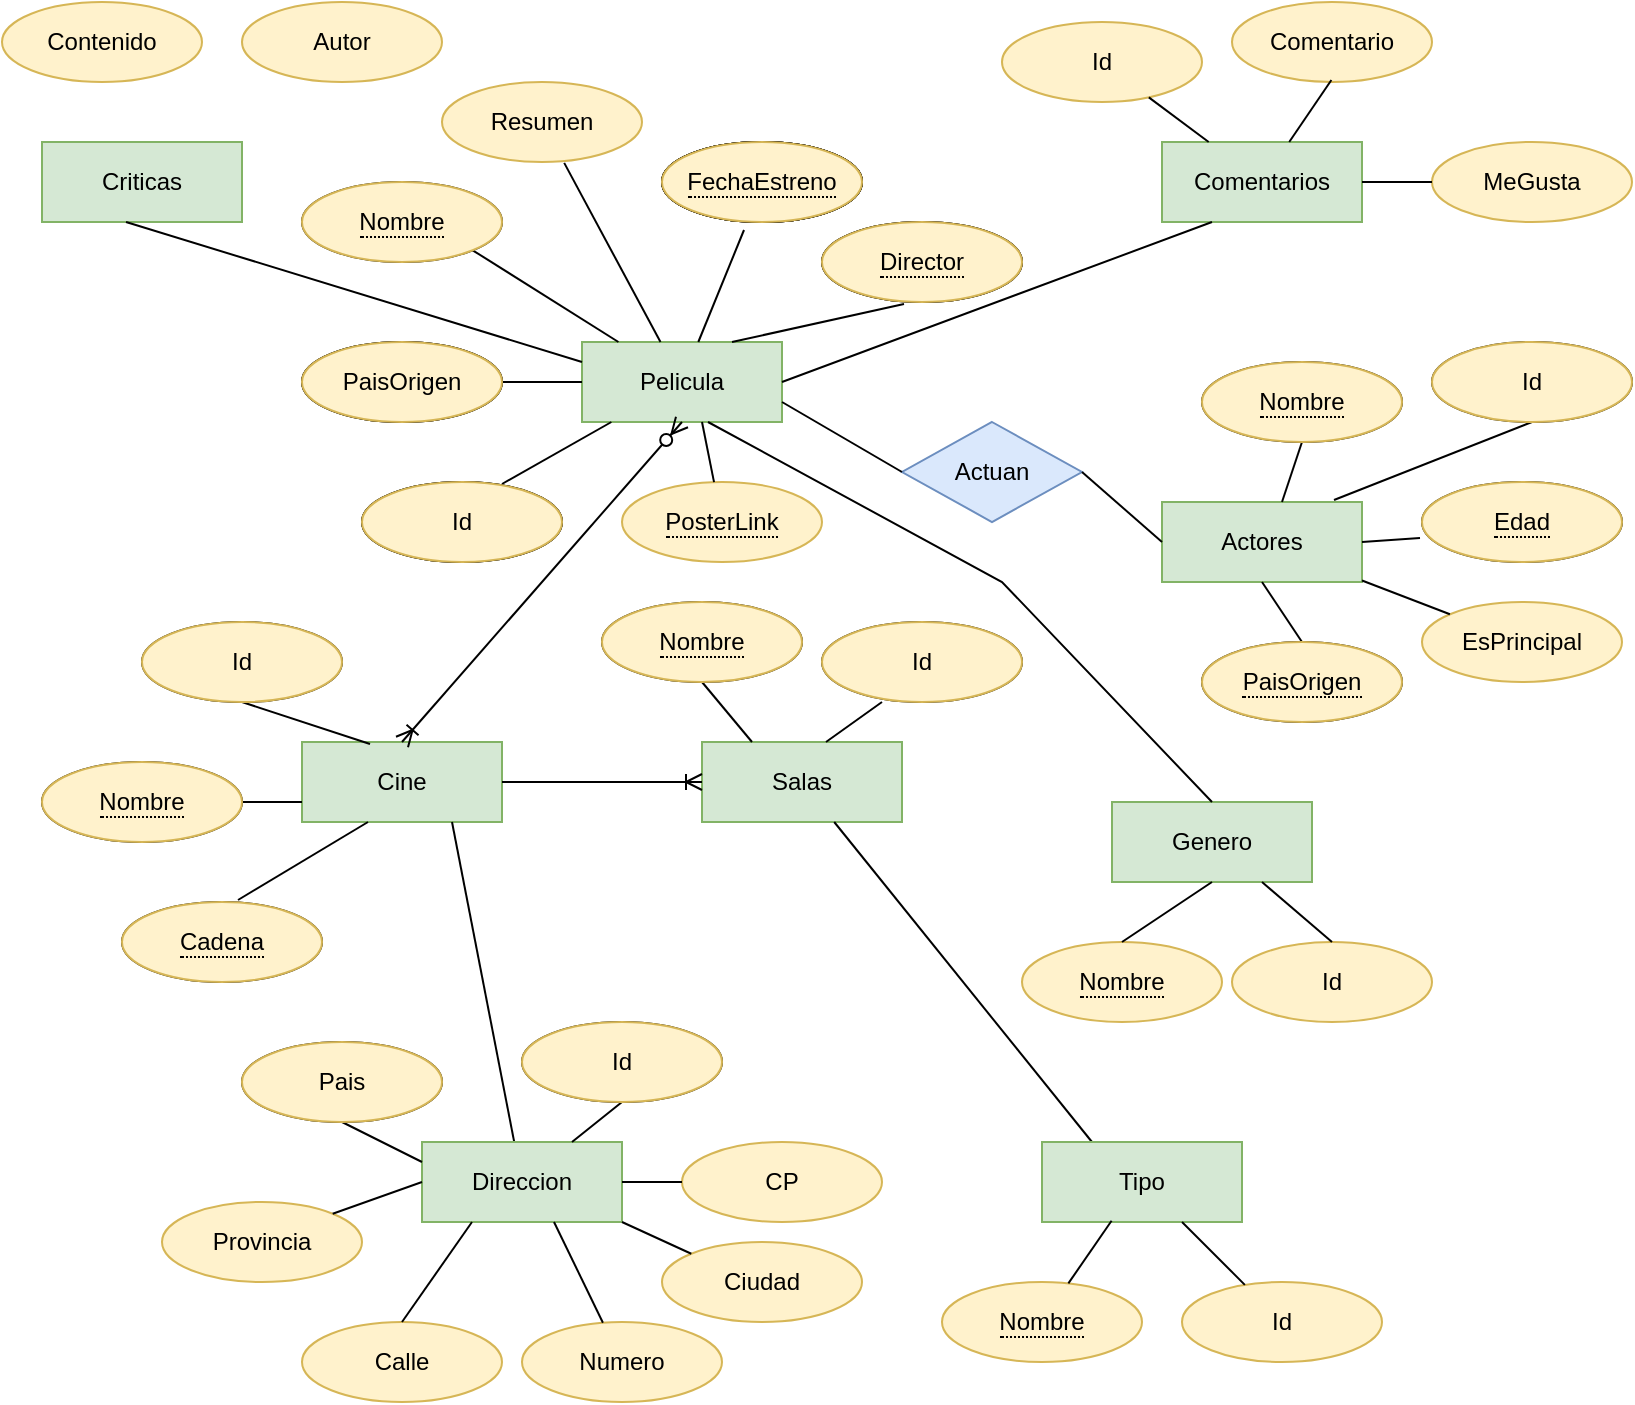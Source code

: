 <mxfile version="20.8.13" type="google"><diagram id="R2lEEEUBdFMjLlhIrx00" name="Page-1"><mxGraphModel dx="787" dy="492" grid="1" gridSize="10" guides="1" tooltips="1" connect="1" arrows="1" fold="1" page="1" pageScale="1" pageWidth="850" pageHeight="1100" math="0" shadow="0" extFonts="Permanent Marker^https://fonts.googleapis.com/css?family=Permanent+Marker"><root><mxCell id="0"/><mxCell id="1" parent="0"/><mxCell id="tJHlunaHGwE3_z8lCXSF-1" value="Pelicula" style="whiteSpace=wrap;html=1;align=center;fillColor=#d5e8d4;strokeColor=#82b366;" parent="1" vertex="1"><mxGeometry x="290" y="230" width="100" height="40" as="geometry"/></mxCell><mxCell id="tJHlunaHGwE3_z8lCXSF-3" value="&lt;span style=&quot;border-bottom: 1px dotted&quot;&gt;FechaEstreno&lt;/span&gt;" style="ellipse;whiteSpace=wrap;html=1;align=center;" parent="1" vertex="1"><mxGeometry x="330" y="130" width="100" height="40" as="geometry"/></mxCell><mxCell id="tJHlunaHGwE3_z8lCXSF-5" value="" style="endArrow=none;html=1;rounded=0;exitX=1;exitY=1;exitDx=0;exitDy=0;" parent="1" source="tJHlunaHGwE3_z8lCXSF-91" target="tJHlunaHGwE3_z8lCXSF-1" edge="1"><mxGeometry relative="1" as="geometry"><mxPoint x="270" y="190.0" as="sourcePoint"/><mxPoint x="610" y="280" as="targetPoint"/></mxGeometry></mxCell><mxCell id="tJHlunaHGwE3_z8lCXSF-7" value="" style="endArrow=none;html=1;rounded=0;exitX=0.41;exitY=1.1;exitDx=0;exitDy=0;exitPerimeter=0;" parent="1" source="tJHlunaHGwE3_z8lCXSF-3" target="tJHlunaHGwE3_z8lCXSF-1" edge="1"><mxGeometry relative="1" as="geometry"><mxPoint x="450" y="280" as="sourcePoint"/><mxPoint x="610" y="280" as="targetPoint"/></mxGeometry></mxCell><mxCell id="tJHlunaHGwE3_z8lCXSF-8" value="&lt;span style=&quot;border-bottom: 1px dotted&quot;&gt;Director&lt;/span&gt;" style="ellipse;whiteSpace=wrap;html=1;align=center;" parent="1" vertex="1"><mxGeometry x="410" y="170" width="100" height="40" as="geometry"/></mxCell><mxCell id="tJHlunaHGwE3_z8lCXSF-9" value="" style="endArrow=none;html=1;rounded=0;exitX=0.41;exitY=1.025;exitDx=0;exitDy=0;exitPerimeter=0;entryX=0.75;entryY=0;entryDx=0;entryDy=0;" parent="1" source="tJHlunaHGwE3_z8lCXSF-8" target="tJHlunaHGwE3_z8lCXSF-1" edge="1"><mxGeometry relative="1" as="geometry"><mxPoint x="450" y="280" as="sourcePoint"/><mxPoint x="610" y="280" as="targetPoint"/></mxGeometry></mxCell><mxCell id="tJHlunaHGwE3_z8lCXSF-11" value="Actores" style="whiteSpace=wrap;html=1;align=center;fillColor=#d5e8d4;strokeColor=#82b366;" parent="1" vertex="1"><mxGeometry x="580" y="310" width="100" height="40" as="geometry"/></mxCell><mxCell id="tJHlunaHGwE3_z8lCXSF-13" value="&lt;span style=&quot;border-bottom: 1px dotted&quot;&gt;Nombre&lt;/span&gt;" style="ellipse;whiteSpace=wrap;html=1;align=center;" parent="1" vertex="1"><mxGeometry x="600" y="240" width="100" height="40" as="geometry"/></mxCell><mxCell id="tJHlunaHGwE3_z8lCXSF-14" value="&lt;span style=&quot;border-bottom: 1px dotted&quot;&gt;Edad&lt;/span&gt;" style="ellipse;whiteSpace=wrap;html=1;align=center;" parent="1" vertex="1"><mxGeometry x="710" y="300" width="100" height="40" as="geometry"/></mxCell><mxCell id="tJHlunaHGwE3_z8lCXSF-15" value="&lt;span style=&quot;border-bottom: 1px dotted&quot;&gt;PaisOrigen&lt;/span&gt;" style="ellipse;whiteSpace=wrap;html=1;align=center;" parent="1" vertex="1"><mxGeometry x="600" y="380" width="100" height="40" as="geometry"/></mxCell><mxCell id="tJHlunaHGwE3_z8lCXSF-16" value="" style="endArrow=none;html=1;rounded=0;exitX=0.5;exitY=1;exitDx=0;exitDy=0;" parent="1" edge="1"><mxGeometry relative="1" as="geometry"><mxPoint x="650" y="280" as="sourcePoint"/><mxPoint x="640" y="310" as="targetPoint"/></mxGeometry></mxCell><mxCell id="tJHlunaHGwE3_z8lCXSF-17" value="" style="endArrow=none;html=1;rounded=0;entryX=-0.01;entryY=0.7;entryDx=0;entryDy=0;entryPerimeter=0;exitX=1;exitY=0.5;exitDx=0;exitDy=0;" parent="1" source="tJHlunaHGwE3_z8lCXSF-11" target="tJHlunaHGwE3_z8lCXSF-14" edge="1"><mxGeometry relative="1" as="geometry"><mxPoint x="480" y="310" as="sourcePoint"/><mxPoint x="640" y="310" as="targetPoint"/></mxGeometry></mxCell><mxCell id="tJHlunaHGwE3_z8lCXSF-18" value="" style="endArrow=none;html=1;rounded=0;entryX=0.5;entryY=1;entryDx=0;entryDy=0;exitX=0.5;exitY=0;exitDx=0;exitDy=0;" parent="1" source="tJHlunaHGwE3_z8lCXSF-15" target="tJHlunaHGwE3_z8lCXSF-11" edge="1"><mxGeometry relative="1" as="geometry"><mxPoint x="480" y="310" as="sourcePoint"/><mxPoint x="640" y="310" as="targetPoint"/></mxGeometry></mxCell><mxCell id="tJHlunaHGwE3_z8lCXSF-19" value="PaisOrigen" style="ellipse;whiteSpace=wrap;html=1;align=center;" parent="1" vertex="1"><mxGeometry x="150" y="230" width="100" height="40" as="geometry"/></mxCell><mxCell id="tJHlunaHGwE3_z8lCXSF-22" value="" style="endArrow=none;html=1;rounded=0;entryX=0;entryY=0.5;entryDx=0;entryDy=0;exitX=1;exitY=0.5;exitDx=0;exitDy=0;" parent="1" source="tJHlunaHGwE3_z8lCXSF-19" target="tJHlunaHGwE3_z8lCXSF-1" edge="1"><mxGeometry relative="1" as="geometry"><mxPoint x="450" y="280" as="sourcePoint"/><mxPoint x="610" y="280" as="targetPoint"/></mxGeometry></mxCell><mxCell id="tJHlunaHGwE3_z8lCXSF-23" value="Cine" style="whiteSpace=wrap;html=1;align=center;fillColor=#d5e8d4;strokeColor=#82b366;" parent="1" vertex="1"><mxGeometry x="150" y="430" width="100" height="40" as="geometry"/></mxCell><mxCell id="tJHlunaHGwE3_z8lCXSF-24" value="" style="fontSize=12;html=1;endArrow=ERoneToMany;startArrow=ERzeroToMany;rounded=0;entryX=0.5;entryY=0;entryDx=0;entryDy=0;exitX=0.5;exitY=1;exitDx=0;exitDy=0;" parent="1" source="tJHlunaHGwE3_z8lCXSF-1" target="tJHlunaHGwE3_z8lCXSF-23" edge="1"><mxGeometry width="100" height="100" relative="1" as="geometry"><mxPoint x="400" y="270" as="sourcePoint"/><mxPoint x="560" y="310" as="targetPoint"/></mxGeometry></mxCell><mxCell id="tJHlunaHGwE3_z8lCXSF-25" value="&lt;span style=&quot;border-bottom: 1px dotted&quot;&gt;Nombre&lt;/span&gt;" style="ellipse;whiteSpace=wrap;html=1;align=center;fillColor=#fff2cc;strokeColor=#d6b656;" parent="1" vertex="1"><mxGeometry x="510" y="530" width="100" height="40" as="geometry"/></mxCell><mxCell id="tJHlunaHGwE3_z8lCXSF-26" value="Genero" style="whiteSpace=wrap;html=1;align=center;fillColor=#d5e8d4;strokeColor=#82b366;" parent="1" vertex="1"><mxGeometry x="555" y="460" width="100" height="40" as="geometry"/></mxCell><mxCell id="tJHlunaHGwE3_z8lCXSF-31" value="" style="endArrow=none;html=1;rounded=0;entryX=0.5;entryY=1;entryDx=0;entryDy=0;exitX=0.5;exitY=0;exitDx=0;exitDy=0;" parent="1" source="tJHlunaHGwE3_z8lCXSF-25" target="tJHlunaHGwE3_z8lCXSF-26" edge="1"><mxGeometry relative="1" as="geometry"><mxPoint x="475" y="430" as="sourcePoint"/><mxPoint x="635" y="430" as="targetPoint"/></mxGeometry></mxCell><mxCell id="tJHlunaHGwE3_z8lCXSF-36" value="" style="endArrow=none;html=1;rounded=0;exitX=0.63;exitY=1;exitDx=0;exitDy=0;exitPerimeter=0;entryX=0.5;entryY=0;entryDx=0;entryDy=0;" parent="1" source="tJHlunaHGwE3_z8lCXSF-1" target="tJHlunaHGwE3_z8lCXSF-26" edge="1"><mxGeometry relative="1" as="geometry"><mxPoint x="290" y="360" as="sourcePoint"/><mxPoint x="450" y="360" as="targetPoint"/><Array as="points"><mxPoint x="500" y="350"/></Array></mxGeometry></mxCell><mxCell id="tJHlunaHGwE3_z8lCXSF-37" value="Id" style="ellipse;whiteSpace=wrap;html=1;align=center;" parent="1" vertex="1"><mxGeometry x="180" y="300" width="100" height="40" as="geometry"/></mxCell><mxCell id="tJHlunaHGwE3_z8lCXSF-43" value="" style="endArrow=none;html=1;rounded=0;exitX=0.7;exitY=0.025;exitDx=0;exitDy=0;exitPerimeter=0;" parent="1" source="tJHlunaHGwE3_z8lCXSF-37" target="tJHlunaHGwE3_z8lCXSF-1" edge="1"><mxGeometry relative="1" as="geometry"><mxPoint x="290" y="260" as="sourcePoint"/><mxPoint x="450" y="260" as="targetPoint"/></mxGeometry></mxCell><mxCell id="tJHlunaHGwE3_z8lCXSF-45" value="" style="endArrow=none;html=1;rounded=0;entryX=0.5;entryY=1;entryDx=0;entryDy=0;exitX=0.86;exitY=-0.025;exitDx=0;exitDy=0;exitPerimeter=0;" parent="1" source="tJHlunaHGwE3_z8lCXSF-11" target="tJHlunaHGwE3_z8lCXSF-96" edge="1"><mxGeometry relative="1" as="geometry"><mxPoint x="320" y="390" as="sourcePoint"/><mxPoint x="540" y="300" as="targetPoint"/></mxGeometry></mxCell><mxCell id="tJHlunaHGwE3_z8lCXSF-46" value="Id" style="ellipse;whiteSpace=wrap;html=1;align=center;fillColor=#fff2cc;strokeColor=#d6b656;" parent="1" vertex="1"><mxGeometry x="615" y="530" width="100" height="40" as="geometry"/></mxCell><mxCell id="tJHlunaHGwE3_z8lCXSF-47" value="" style="endArrow=none;html=1;rounded=0;entryX=0.75;entryY=1;entryDx=0;entryDy=0;exitX=0.5;exitY=0;exitDx=0;exitDy=0;" parent="1" source="tJHlunaHGwE3_z8lCXSF-46" target="tJHlunaHGwE3_z8lCXSF-26" edge="1"><mxGeometry relative="1" as="geometry"><mxPoint x="570" y="540" as="sourcePoint"/><mxPoint x="615" y="510" as="targetPoint"/></mxGeometry></mxCell><mxCell id="tJHlunaHGwE3_z8lCXSF-48" value="Id" style="ellipse;whiteSpace=wrap;html=1;align=center;" parent="1" vertex="1"><mxGeometry x="70" y="370" width="100" height="40" as="geometry"/></mxCell><mxCell id="tJHlunaHGwE3_z8lCXSF-49" value="" style="endArrow=none;html=1;rounded=0;exitX=0.5;exitY=1;exitDx=0;exitDy=0;entryX=0.34;entryY=0.025;entryDx=0;entryDy=0;entryPerimeter=0;" parent="1" source="tJHlunaHGwE3_z8lCXSF-48" target="tJHlunaHGwE3_z8lCXSF-23" edge="1"><mxGeometry relative="1" as="geometry"><mxPoint x="80" y="460" as="sourcePoint"/><mxPoint x="240" y="460" as="targetPoint"/></mxGeometry></mxCell><mxCell id="tJHlunaHGwE3_z8lCXSF-50" value="&lt;span style=&quot;border-bottom: 1px dotted&quot;&gt;Nombre&lt;/span&gt;" style="ellipse;whiteSpace=wrap;html=1;align=center;" parent="1" vertex="1"><mxGeometry x="20" y="440" width="100" height="40" as="geometry"/></mxCell><mxCell id="tJHlunaHGwE3_z8lCXSF-51" value="" style="endArrow=none;html=1;rounded=0;exitX=1;exitY=0.5;exitDx=0;exitDy=0;entryX=0;entryY=0.75;entryDx=0;entryDy=0;" parent="1" source="tJHlunaHGwE3_z8lCXSF-50" target="tJHlunaHGwE3_z8lCXSF-23" edge="1"><mxGeometry relative="1" as="geometry"><mxPoint x="130" y="410" as="sourcePoint"/><mxPoint x="194" y="441" as="targetPoint"/></mxGeometry></mxCell><mxCell id="tJHlunaHGwE3_z8lCXSF-52" value="&lt;span style=&quot;border-bottom: 1px dotted&quot;&gt;Cadena&lt;/span&gt;" style="ellipse;whiteSpace=wrap;html=1;align=center;" parent="1" vertex="1"><mxGeometry x="60" y="510" width="100" height="40" as="geometry"/></mxCell><mxCell id="tJHlunaHGwE3_z8lCXSF-53" value="" style="endArrow=none;html=1;rounded=0;exitX=0.58;exitY=-0.025;exitDx=0;exitDy=0;entryX=0.33;entryY=1;entryDx=0;entryDy=0;entryPerimeter=0;exitPerimeter=0;" parent="1" source="tJHlunaHGwE3_z8lCXSF-52" target="tJHlunaHGwE3_z8lCXSF-23" edge="1"><mxGeometry relative="1" as="geometry"><mxPoint x="130" y="470" as="sourcePoint"/><mxPoint x="160" y="470" as="targetPoint"/></mxGeometry></mxCell><mxCell id="tJHlunaHGwE3_z8lCXSF-57" value="" style="endArrow=none;html=1;rounded=0;entryX=0.75;entryY=1;entryDx=0;entryDy=0;" parent="1" source="tJHlunaHGwE3_z8lCXSF-66" target="tJHlunaHGwE3_z8lCXSF-23" edge="1"><mxGeometry relative="1" as="geometry"><mxPoint x="228.334" y="510.011" as="sourcePoint"/><mxPoint x="193" y="480" as="targetPoint"/></mxGeometry></mxCell><mxCell id="tJHlunaHGwE3_z8lCXSF-58" value="Salas" style="whiteSpace=wrap;html=1;align=center;fillColor=#d5e8d4;strokeColor=#82b366;" parent="1" vertex="1"><mxGeometry x="350" y="430" width="100" height="40" as="geometry"/></mxCell><mxCell id="tJHlunaHGwE3_z8lCXSF-59" value="" style="edgeStyle=entityRelationEdgeStyle;fontSize=12;html=1;endArrow=ERoneToMany;rounded=0;exitX=1;exitY=0.5;exitDx=0;exitDy=0;entryX=0;entryY=0.5;entryDx=0;entryDy=0;" parent="1" source="tJHlunaHGwE3_z8lCXSF-23" target="tJHlunaHGwE3_z8lCXSF-58" edge="1"><mxGeometry width="100" height="100" relative="1" as="geometry"><mxPoint x="350" y="510" as="sourcePoint"/><mxPoint x="450" y="410" as="targetPoint"/></mxGeometry></mxCell><mxCell id="tJHlunaHGwE3_z8lCXSF-60" value="&lt;span style=&quot;border-bottom: 1px dotted&quot;&gt;Nombre&lt;/span&gt;" style="ellipse;whiteSpace=wrap;html=1;align=center;" parent="1" vertex="1"><mxGeometry x="300" y="360" width="100" height="40" as="geometry"/></mxCell><mxCell id="tJHlunaHGwE3_z8lCXSF-61" value="Id" style="ellipse;whiteSpace=wrap;html=1;align=center;" parent="1" vertex="1"><mxGeometry x="410" y="370" width="100" height="40" as="geometry"/></mxCell><mxCell id="tJHlunaHGwE3_z8lCXSF-63" value="" style="endArrow=none;html=1;rounded=0;exitX=0.5;exitY=1;exitDx=0;exitDy=0;entryX=0.25;entryY=0;entryDx=0;entryDy=0;" parent="1" source="tJHlunaHGwE3_z8lCXSF-60" target="tJHlunaHGwE3_z8lCXSF-58" edge="1"><mxGeometry relative="1" as="geometry"><mxPoint x="130" y="420" as="sourcePoint"/><mxPoint x="194" y="441" as="targetPoint"/></mxGeometry></mxCell><mxCell id="tJHlunaHGwE3_z8lCXSF-64" value="" style="endArrow=none;html=1;rounded=0;entryX=0.62;entryY=0;entryDx=0;entryDy=0;entryPerimeter=0;" parent="1" target="tJHlunaHGwE3_z8lCXSF-58" edge="1"><mxGeometry relative="1" as="geometry"><mxPoint x="440" y="410" as="sourcePoint"/><mxPoint x="385" y="440" as="targetPoint"/></mxGeometry></mxCell><mxCell id="tJHlunaHGwE3_z8lCXSF-65" value="" style="endArrow=none;html=1;rounded=0;entryX=0.25;entryY=0;entryDx=0;entryDy=0;" parent="1" source="tJHlunaHGwE3_z8lCXSF-58" target="tJHlunaHGwE3_z8lCXSF-116" edge="1"><mxGeometry relative="1" as="geometry"><mxPoint x="450" y="420" as="sourcePoint"/><mxPoint x="385.72" y="500.131" as="targetPoint"/></mxGeometry></mxCell><mxCell id="tJHlunaHGwE3_z8lCXSF-66" value="Direccion" style="whiteSpace=wrap;html=1;align=center;fillColor=#d5e8d4;strokeColor=#82b366;" parent="1" vertex="1"><mxGeometry x="210" y="630" width="100" height="40" as="geometry"/></mxCell><mxCell id="tJHlunaHGwE3_z8lCXSF-67" value="Id" style="ellipse;whiteSpace=wrap;html=1;align=center;" parent="1" vertex="1"><mxGeometry x="260" y="570" width="100" height="40" as="geometry"/></mxCell><mxCell id="tJHlunaHGwE3_z8lCXSF-68" value="" style="endArrow=none;html=1;rounded=0;exitX=0.5;exitY=1;exitDx=0;exitDy=0;" parent="1" source="tJHlunaHGwE3_z8lCXSF-67" target="tJHlunaHGwE3_z8lCXSF-66" edge="1"><mxGeometry relative="1" as="geometry"><mxPoint x="404.286" y="480" as="sourcePoint"/><mxPoint x="395.677" y="510.129" as="targetPoint"/></mxGeometry></mxCell><mxCell id="tJHlunaHGwE3_z8lCXSF-69" value="Pais" style="ellipse;whiteSpace=wrap;html=1;align=center;" parent="1" vertex="1"><mxGeometry x="120" y="580" width="100" height="40" as="geometry"/></mxCell><mxCell id="tJHlunaHGwE3_z8lCXSF-70" value="" style="endArrow=none;html=1;rounded=0;exitX=0;exitY=0.25;exitDx=0;exitDy=0;entryX=0.5;entryY=1;entryDx=0;entryDy=0;" parent="1" source="tJHlunaHGwE3_z8lCXSF-66" target="tJHlunaHGwE3_z8lCXSF-69" edge="1"><mxGeometry relative="1" as="geometry"><mxPoint x="320" y="620" as="sourcePoint"/><mxPoint x="295" y="640" as="targetPoint"/></mxGeometry></mxCell><mxCell id="tJHlunaHGwE3_z8lCXSF-71" value="Provincia" style="ellipse;whiteSpace=wrap;html=1;align=center;fillColor=#fff2cc;strokeColor=#d6b656;" parent="1" vertex="1"><mxGeometry x="80" y="660" width="100" height="40" as="geometry"/></mxCell><mxCell id="tJHlunaHGwE3_z8lCXSF-72" value="" style="endArrow=none;html=1;rounded=0;entryX=1;entryY=0;entryDx=0;entryDy=0;" parent="1" target="tJHlunaHGwE3_z8lCXSF-71" edge="1"><mxGeometry relative="1" as="geometry"><mxPoint x="210" y="650" as="sourcePoint"/><mxPoint x="180" y="630" as="targetPoint"/></mxGeometry></mxCell><mxCell id="tJHlunaHGwE3_z8lCXSF-73" value="Calle" style="ellipse;whiteSpace=wrap;html=1;align=center;fillColor=#fff2cc;strokeColor=#d6b656;" parent="1" vertex="1"><mxGeometry x="150" y="720" width="100" height="40" as="geometry"/></mxCell><mxCell id="tJHlunaHGwE3_z8lCXSF-74" value="" style="endArrow=none;html=1;rounded=0;entryX=0.5;entryY=0;entryDx=0;entryDy=0;exitX=0.25;exitY=1;exitDx=0;exitDy=0;" parent="1" source="tJHlunaHGwE3_z8lCXSF-66" target="tJHlunaHGwE3_z8lCXSF-73" edge="1"><mxGeometry relative="1" as="geometry"><mxPoint x="220" y="660" as="sourcePoint"/><mxPoint x="175.355" y="675.858" as="targetPoint"/></mxGeometry></mxCell><mxCell id="tJHlunaHGwE3_z8lCXSF-75" value="Numero" style="ellipse;whiteSpace=wrap;html=1;align=center;fillColor=#fff2cc;strokeColor=#d6b656;" parent="1" vertex="1"><mxGeometry x="260" y="720" width="100" height="40" as="geometry"/></mxCell><mxCell id="tJHlunaHGwE3_z8lCXSF-76" value="" style="endArrow=none;html=1;rounded=0;exitX=0.66;exitY=1;exitDx=0;exitDy=0;exitPerimeter=0;" parent="1" source="tJHlunaHGwE3_z8lCXSF-66" target="tJHlunaHGwE3_z8lCXSF-75" edge="1"><mxGeometry relative="1" as="geometry"><mxPoint x="245" y="680" as="sourcePoint"/><mxPoint x="250" y="730" as="targetPoint"/></mxGeometry></mxCell><mxCell id="tJHlunaHGwE3_z8lCXSF-77" value="CP" style="ellipse;whiteSpace=wrap;html=1;align=center;fillColor=#fff2cc;strokeColor=#d6b656;" parent="1" vertex="1"><mxGeometry x="340" y="630" width="100" height="40" as="geometry"/></mxCell><mxCell id="tJHlunaHGwE3_z8lCXSF-78" value="" style="endArrow=none;html=1;rounded=0;exitX=1;exitY=0.5;exitDx=0;exitDy=0;" parent="1" source="tJHlunaHGwE3_z8lCXSF-66" target="tJHlunaHGwE3_z8lCXSF-77" edge="1"><mxGeometry relative="1" as="geometry"><mxPoint x="286" y="680" as="sourcePoint"/><mxPoint x="337.84" y="704.686" as="targetPoint"/></mxGeometry></mxCell><mxCell id="tJHlunaHGwE3_z8lCXSF-79" value="Ciudad" style="ellipse;whiteSpace=wrap;html=1;align=center;fillColor=#fff2cc;strokeColor=#d6b656;" parent="1" vertex="1"><mxGeometry x="330" y="680" width="100" height="40" as="geometry"/></mxCell><mxCell id="tJHlunaHGwE3_z8lCXSF-80" value="" style="endArrow=none;html=1;rounded=0;exitX=1;exitY=1;exitDx=0;exitDy=0;entryX=0;entryY=0;entryDx=0;entryDy=0;" parent="1" source="tJHlunaHGwE3_z8lCXSF-66" target="tJHlunaHGwE3_z8lCXSF-79" edge="1"><mxGeometry relative="1" as="geometry"><mxPoint x="320" y="660" as="sourcePoint"/><mxPoint x="350" y="660" as="targetPoint"/></mxGeometry></mxCell><mxCell id="tJHlunaHGwE3_z8lCXSF-82" value="&lt;span style=&quot;border-bottom: 1px dotted&quot;&gt;FechaEstreno&lt;/span&gt;" style="ellipse;whiteSpace=wrap;html=1;align=center;" parent="1" vertex="1"><mxGeometry x="330" y="130" width="100" height="40" as="geometry"/></mxCell><mxCell id="tJHlunaHGwE3_z8lCXSF-83" value="&lt;span style=&quot;border-bottom: 1px dotted&quot;&gt;Nombre&lt;/span&gt;" style="ellipse;whiteSpace=wrap;html=1;align=center;" parent="1" vertex="1"><mxGeometry x="150" y="150" width="100" height="40" as="geometry"/></mxCell><mxCell id="tJHlunaHGwE3_z8lCXSF-84" value="&lt;span style=&quot;border-bottom: 1px dotted&quot;&gt;FechaEstreno&lt;/span&gt;" style="ellipse;whiteSpace=wrap;html=1;align=center;" parent="1" vertex="1"><mxGeometry x="330" y="130" width="100" height="40" as="geometry"/></mxCell><mxCell id="tJHlunaHGwE3_z8lCXSF-86" value="&lt;span style=&quot;border-bottom: 1px dotted&quot;&gt;FechaEstreno&lt;/span&gt;" style="ellipse;whiteSpace=wrap;html=1;align=center;" parent="1" vertex="1"><mxGeometry x="330" y="130" width="100" height="40" as="geometry"/></mxCell><mxCell id="tJHlunaHGwE3_z8lCXSF-87" value="PaisOrigen" style="ellipse;whiteSpace=wrap;html=1;align=center;" parent="1" vertex="1"><mxGeometry x="150" y="230" width="100" height="40" as="geometry"/></mxCell><mxCell id="tJHlunaHGwE3_z8lCXSF-88" value="Id" style="ellipse;whiteSpace=wrap;html=1;align=center;" parent="1" vertex="1"><mxGeometry x="180" y="300" width="100" height="40" as="geometry"/></mxCell><mxCell id="tJHlunaHGwE3_z8lCXSF-89" value="&lt;span style=&quot;border-bottom: 1px dotted&quot;&gt;Director&lt;/span&gt;" style="ellipse;whiteSpace=wrap;html=1;align=center;" parent="1" vertex="1"><mxGeometry x="410" y="170" width="100" height="40" as="geometry"/></mxCell><mxCell id="tJHlunaHGwE3_z8lCXSF-90" value="Id" style="ellipse;whiteSpace=wrap;html=1;align=center;" parent="1" vertex="1"><mxGeometry x="715" y="230" width="100" height="40" as="geometry"/></mxCell><mxCell id="tJHlunaHGwE3_z8lCXSF-91" value="&lt;span style=&quot;border-bottom: 1px dotted&quot;&gt;Nombre&lt;/span&gt;" style="ellipse;whiteSpace=wrap;html=1;align=center;fillColor=#fff2cc;strokeColor=#d6b656;" parent="1" vertex="1"><mxGeometry x="150" y="150" width="100" height="40" as="geometry"/></mxCell><mxCell id="tJHlunaHGwE3_z8lCXSF-92" value="&lt;span style=&quot;border-bottom: 1px dotted&quot;&gt;FechaEstreno&lt;/span&gt;" style="ellipse;whiteSpace=wrap;html=1;align=center;fillColor=#fff2cc;strokeColor=#d6b656;" parent="1" vertex="1"><mxGeometry x="330" y="130" width="100" height="40" as="geometry"/></mxCell><mxCell id="tJHlunaHGwE3_z8lCXSF-93" value="PaisOrigen" style="ellipse;whiteSpace=wrap;html=1;align=center;fillColor=#fff2cc;strokeColor=#d6b656;" parent="1" vertex="1"><mxGeometry x="150" y="230" width="100" height="40" as="geometry"/></mxCell><mxCell id="tJHlunaHGwE3_z8lCXSF-94" value="Id" style="ellipse;whiteSpace=wrap;html=1;align=center;fillColor=#fff2cc;strokeColor=#d6b656;" parent="1" vertex="1"><mxGeometry x="180" y="300" width="100" height="40" as="geometry"/></mxCell><mxCell id="tJHlunaHGwE3_z8lCXSF-95" value="&lt;span style=&quot;border-bottom: 1px dotted&quot;&gt;Director&lt;/span&gt;" style="ellipse;whiteSpace=wrap;html=1;align=center;fillColor=#fff2cc;strokeColor=#d6b656;" parent="1" vertex="1"><mxGeometry x="410" y="170" width="100" height="40" as="geometry"/></mxCell><mxCell id="tJHlunaHGwE3_z8lCXSF-96" value="Id" style="ellipse;whiteSpace=wrap;html=1;align=center;fillColor=#fff2cc;strokeColor=#d6b656;" parent="1" vertex="1"><mxGeometry x="715" y="230" width="100" height="40" as="geometry"/></mxCell><mxCell id="tJHlunaHGwE3_z8lCXSF-97" value="&lt;span style=&quot;border-bottom: 1px dotted&quot;&gt;Edad&lt;/span&gt;" style="ellipse;whiteSpace=wrap;html=1;align=center;fillColor=#fff2cc;strokeColor=#d6b656;" parent="1" vertex="1"><mxGeometry x="710" y="300" width="100" height="40" as="geometry"/></mxCell><mxCell id="tJHlunaHGwE3_z8lCXSF-98" value="&lt;span style=&quot;border-bottom: 1px dotted&quot;&gt;Nombre&lt;/span&gt;" style="ellipse;whiteSpace=wrap;html=1;align=center;fillColor=#fff2cc;strokeColor=#d6b656;" parent="1" vertex="1"><mxGeometry x="600" y="240" width="100" height="40" as="geometry"/></mxCell><mxCell id="tJHlunaHGwE3_z8lCXSF-99" value="&lt;span style=&quot;border-bottom: 1px dotted&quot;&gt;PaisOrigen&lt;/span&gt;" style="ellipse;whiteSpace=wrap;html=1;align=center;fillColor=#fff2cc;strokeColor=#d6b656;" parent="1" vertex="1"><mxGeometry x="600" y="380" width="100" height="40" as="geometry"/></mxCell><mxCell id="tJHlunaHGwE3_z8lCXSF-100" value="Id" style="ellipse;whiteSpace=wrap;html=1;align=center;fillColor=#fff2cc;strokeColor=#d6b656;" parent="1" vertex="1"><mxGeometry x="410" y="370" width="100" height="40" as="geometry"/></mxCell><mxCell id="tJHlunaHGwE3_z8lCXSF-101" value="&lt;span style=&quot;border-bottom: 1px dotted&quot;&gt;Nombre&lt;/span&gt;" style="ellipse;whiteSpace=wrap;html=1;align=center;fillColor=#fff2cc;strokeColor=#d6b656;" parent="1" vertex="1"><mxGeometry x="300" y="360" width="100" height="40" as="geometry"/></mxCell><mxCell id="tJHlunaHGwE3_z8lCXSF-102" value="Id" style="ellipse;whiteSpace=wrap;html=1;align=center;fillColor=#fff2cc;strokeColor=#d6b656;" parent="1" vertex="1"><mxGeometry x="70" y="370" width="100" height="40" as="geometry"/></mxCell><mxCell id="tJHlunaHGwE3_z8lCXSF-103" value="&lt;span style=&quot;border-bottom: 1px dotted&quot;&gt;Nombre&lt;/span&gt;" style="ellipse;whiteSpace=wrap;html=1;align=center;fillColor=#fff2cc;strokeColor=#d6b656;" parent="1" vertex="1"><mxGeometry x="20" y="440" width="100" height="40" as="geometry"/></mxCell><mxCell id="tJHlunaHGwE3_z8lCXSF-104" value="&lt;span style=&quot;border-bottom: 1px dotted&quot;&gt;Cadena&lt;/span&gt;" style="ellipse;whiteSpace=wrap;html=1;align=center;fillColor=#fff2cc;strokeColor=#d6b656;" parent="1" vertex="1"><mxGeometry x="60" y="510" width="100" height="40" as="geometry"/></mxCell><mxCell id="tJHlunaHGwE3_z8lCXSF-105" value="Pais" style="ellipse;whiteSpace=wrap;html=1;align=center;fillColor=#fff2cc;strokeColor=#d6b656;" parent="1" vertex="1"><mxGeometry x="120" y="580" width="100" height="40" as="geometry"/></mxCell><mxCell id="tJHlunaHGwE3_z8lCXSF-106" value="Id" style="ellipse;whiteSpace=wrap;html=1;align=center;fillColor=#fff2cc;strokeColor=#d6b656;" parent="1" vertex="1"><mxGeometry x="260" y="570" width="100" height="40" as="geometry"/></mxCell><mxCell id="tJHlunaHGwE3_z8lCXSF-108" value="Comentarios" style="whiteSpace=wrap;html=1;align=center;fillColor=#d5e8d4;strokeColor=#82b366;" parent="1" vertex="1"><mxGeometry x="580" y="130" width="100" height="40" as="geometry"/></mxCell><mxCell id="tJHlunaHGwE3_z8lCXSF-109" value="" style="endArrow=none;html=1;rounded=0;exitX=1;exitY=0.5;exitDx=0;exitDy=0;entryX=0.25;entryY=1;entryDx=0;entryDy=0;" parent="1" source="tJHlunaHGwE3_z8lCXSF-1" target="tJHlunaHGwE3_z8lCXSF-108" edge="1"><mxGeometry relative="1" as="geometry"><mxPoint x="350" y="310" as="sourcePoint"/><mxPoint x="510" y="310" as="targetPoint"/></mxGeometry></mxCell><mxCell id="tJHlunaHGwE3_z8lCXSF-110" value="Id" style="ellipse;whiteSpace=wrap;html=1;align=center;fillColor=#fff2cc;strokeColor=#d6b656;" parent="1" vertex="1"><mxGeometry x="500" y="70" width="100" height="40" as="geometry"/></mxCell><mxCell id="tJHlunaHGwE3_z8lCXSF-111" value="" style="endArrow=none;html=1;rounded=0;" parent="1" source="tJHlunaHGwE3_z8lCXSF-110" target="tJHlunaHGwE3_z8lCXSF-108" edge="1"><mxGeometry relative="1" as="geometry"><mxPoint x="350" y="310" as="sourcePoint"/><mxPoint x="510" y="310" as="targetPoint"/></mxGeometry></mxCell><mxCell id="tJHlunaHGwE3_z8lCXSF-112" value="Comentario" style="ellipse;whiteSpace=wrap;html=1;align=center;fillColor=#fff2cc;strokeColor=#d6b656;" parent="1" vertex="1"><mxGeometry x="615" y="60" width="100" height="40" as="geometry"/></mxCell><mxCell id="tJHlunaHGwE3_z8lCXSF-113" value="" style="endArrow=none;html=1;rounded=0;" parent="1" source="tJHlunaHGwE3_z8lCXSF-108" edge="1"><mxGeometry relative="1" as="geometry"><mxPoint x="610.0" y="130" as="sourcePoint"/><mxPoint x="664.706" y="99.0" as="targetPoint"/></mxGeometry></mxCell><mxCell id="tJHlunaHGwE3_z8lCXSF-114" value="MeGusta" style="ellipse;whiteSpace=wrap;html=1;align=center;fillColor=#fff2cc;strokeColor=#d6b656;" parent="1" vertex="1"><mxGeometry x="715" y="130" width="100" height="40" as="geometry"/></mxCell><mxCell id="tJHlunaHGwE3_z8lCXSF-115" value="" style="endArrow=none;html=1;rounded=0;entryX=0;entryY=0.5;entryDx=0;entryDy=0;" parent="1" target="tJHlunaHGwE3_z8lCXSF-114" edge="1"><mxGeometry relative="1" as="geometry"><mxPoint x="680" y="150" as="sourcePoint"/><mxPoint x="674.706" y="109.0" as="targetPoint"/></mxGeometry></mxCell><mxCell id="tJHlunaHGwE3_z8lCXSF-116" value="Tipo" style="whiteSpace=wrap;html=1;align=center;fillColor=#d5e8d4;strokeColor=#82b366;" parent="1" vertex="1"><mxGeometry x="520" y="630" width="100" height="40" as="geometry"/></mxCell><mxCell id="tJHlunaHGwE3_z8lCXSF-117" value="&lt;span style=&quot;border-bottom: 1px dotted&quot;&gt;Nombre&lt;/span&gt;" style="ellipse;whiteSpace=wrap;html=1;align=center;fillColor=#fff2cc;strokeColor=#d6b656;" parent="1" vertex="1"><mxGeometry x="470" y="700" width="100" height="40" as="geometry"/></mxCell><mxCell id="tJHlunaHGwE3_z8lCXSF-118" value="Id" style="ellipse;whiteSpace=wrap;html=1;align=center;fillColor=#fff2cc;strokeColor=#d6b656;" parent="1" vertex="1"><mxGeometry x="590" y="700" width="100" height="40" as="geometry"/></mxCell><mxCell id="tJHlunaHGwE3_z8lCXSF-119" value="" style="endArrow=none;html=1;rounded=0;entryX=0.348;entryY=0.984;entryDx=0;entryDy=0;entryPerimeter=0;" parent="1" source="tJHlunaHGwE3_z8lCXSF-117" target="tJHlunaHGwE3_z8lCXSF-116" edge="1"><mxGeometry relative="1" as="geometry"><mxPoint x="350" y="620" as="sourcePoint"/><mxPoint x="510" y="620" as="targetPoint"/></mxGeometry></mxCell><mxCell id="tJHlunaHGwE3_z8lCXSF-120" value="" style="endArrow=none;html=1;rounded=0;" parent="1" source="tJHlunaHGwE3_z8lCXSF-118" target="tJHlunaHGwE3_z8lCXSF-116" edge="1"><mxGeometry relative="1" as="geometry"><mxPoint x="350" y="620" as="sourcePoint"/><mxPoint x="510" y="620" as="targetPoint"/></mxGeometry></mxCell><mxCell id="tJHlunaHGwE3_z8lCXSF-121" value="Resumen" style="ellipse;whiteSpace=wrap;html=1;align=center;fillColor=#fff2cc;strokeColor=#d6b656;" parent="1" vertex="1"><mxGeometry x="220" y="100" width="100" height="40" as="geometry"/></mxCell><mxCell id="tJHlunaHGwE3_z8lCXSF-122" value="" style="endArrow=none;html=1;rounded=0;entryX=0.611;entryY=1.011;entryDx=0;entryDy=0;entryPerimeter=0;" parent="1" source="tJHlunaHGwE3_z8lCXSF-1" target="tJHlunaHGwE3_z8lCXSF-121" edge="1"><mxGeometry relative="1" as="geometry"><mxPoint x="350" y="200" as="sourcePoint"/><mxPoint x="510" y="200" as="targetPoint"/></mxGeometry></mxCell><mxCell id="tJHlunaHGwE3_z8lCXSF-123" value="EsPrincipal" style="ellipse;whiteSpace=wrap;html=1;align=center;fillColor=#fff2cc;strokeColor=#d6b656;" parent="1" vertex="1"><mxGeometry x="710" y="360" width="100" height="40" as="geometry"/></mxCell><mxCell id="tJHlunaHGwE3_z8lCXSF-124" value="" style="endArrow=none;html=1;rounded=0;" parent="1" source="tJHlunaHGwE3_z8lCXSF-11" target="tJHlunaHGwE3_z8lCXSF-123" edge="1"><mxGeometry relative="1" as="geometry"><mxPoint x="690.0" y="340" as="sourcePoint"/><mxPoint x="719.0" y="338" as="targetPoint"/></mxGeometry></mxCell><mxCell id="mtr05lMuGRQ83ZZ1pHc--1" value="&lt;span style=&quot;border-bottom: 1px dotted&quot;&gt;PosterLink&lt;/span&gt;" style="ellipse;whiteSpace=wrap;html=1;align=center;fillColor=#fff2cc;strokeColor=#d6b656;" parent="1" vertex="1"><mxGeometry x="310" y="300" width="100" height="40" as="geometry"/></mxCell><mxCell id="mtr05lMuGRQ83ZZ1pHc--2" value="" style="endArrow=none;html=1;rounded=0;" parent="1" target="mtr05lMuGRQ83ZZ1pHc--1" edge="1"><mxGeometry relative="1" as="geometry"><mxPoint x="350" y="270" as="sourcePoint"/><mxPoint x="500" y="240" as="targetPoint"/></mxGeometry></mxCell><mxCell id="8ym29QsIcM-hc12XtQzx-2" value="Actuan" style="shape=rhombus;perimeter=rhombusPerimeter;whiteSpace=wrap;html=1;align=center;fillColor=#dae8fc;strokeColor=#6c8ebf;" parent="1" vertex="1"><mxGeometry x="450" y="270" width="90" height="50" as="geometry"/></mxCell><mxCell id="8ym29QsIcM-hc12XtQzx-3" value="" style="endArrow=none;html=1;rounded=0;entryX=0;entryY=0.5;entryDx=0;entryDy=0;exitX=1;exitY=0.75;exitDx=0;exitDy=0;" parent="1" source="tJHlunaHGwE3_z8lCXSF-1" target="8ym29QsIcM-hc12XtQzx-2" edge="1"><mxGeometry relative="1" as="geometry"><mxPoint x="330" y="210" as="sourcePoint"/><mxPoint x="490" y="210" as="targetPoint"/></mxGeometry></mxCell><mxCell id="8ym29QsIcM-hc12XtQzx-4" value="" style="endArrow=none;html=1;rounded=0;exitX=1;exitY=0.5;exitDx=0;exitDy=0;entryX=0;entryY=0.5;entryDx=0;entryDy=0;" parent="1" source="8ym29QsIcM-hc12XtQzx-2" target="tJHlunaHGwE3_z8lCXSF-11" edge="1"><mxGeometry relative="1" as="geometry"><mxPoint x="400" y="270" as="sourcePoint"/><mxPoint x="570" y="330" as="targetPoint"/></mxGeometry></mxCell><mxCell id="iW_pZbnp_ivnEEt0ShDb-1" value="Criticas" style="whiteSpace=wrap;html=1;align=center;fillColor=#d5e8d4;strokeColor=#82b366;" parent="1" vertex="1"><mxGeometry x="20" y="130" width="100" height="40" as="geometry"/></mxCell><mxCell id="iW_pZbnp_ivnEEt0ShDb-2" value="" style="endArrow=none;html=1;rounded=0;exitX=0.42;exitY=1;exitDx=0;exitDy=0;entryX=0;entryY=0.25;entryDx=0;entryDy=0;exitPerimeter=0;" parent="1" source="iW_pZbnp_ivnEEt0ShDb-1" target="tJHlunaHGwE3_z8lCXSF-1" edge="1"><mxGeometry relative="1" as="geometry"><mxPoint x="245.355" y="194.142" as="sourcePoint"/><mxPoint x="318.221" y="240" as="targetPoint"/></mxGeometry></mxCell><mxCell id="iW_pZbnp_ivnEEt0ShDb-3" value="Contenido" style="ellipse;whiteSpace=wrap;html=1;align=center;fillColor=#fff2cc;strokeColor=#d6b656;" parent="1" vertex="1"><mxGeometry y="60" width="100" height="40" as="geometry"/></mxCell><mxCell id="iW_pZbnp_ivnEEt0ShDb-4" value="Autor" style="ellipse;whiteSpace=wrap;html=1;align=center;fillColor=#fff2cc;strokeColor=#d6b656;" parent="1" vertex="1"><mxGeometry x="120" y="60" width="100" height="40" as="geometry"/></mxCell></root></mxGraphModel></diagram></mxfile>